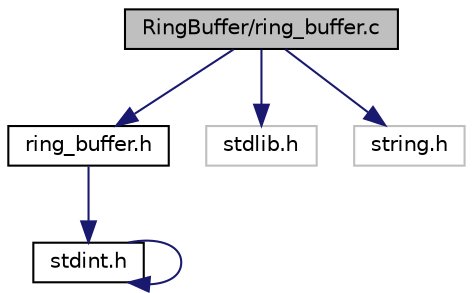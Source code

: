 digraph "RingBuffer/ring_buffer.c"
{
 // LATEX_PDF_SIZE
  edge [fontname="Helvetica",fontsize="10",labelfontname="Helvetica",labelfontsize="10"];
  node [fontname="Helvetica",fontsize="10",shape=record];
  Node1 [label="RingBuffer/ring_buffer.c",height=0.2,width=0.4,color="black", fillcolor="grey75", style="filled", fontcolor="black",tooltip="Source file of Ring Buffer module."];
  Node1 -> Node2 [color="midnightblue",fontsize="10",style="solid",fontname="Helvetica"];
  Node2 [label="ring_buffer.h",height=0.2,width=0.4,color="black", fillcolor="white", style="filled",URL="$ring__buffer_8h.html",tooltip="Header file of Ring Buffer module."];
  Node2 -> Node3 [color="midnightblue",fontsize="10",style="solid",fontname="Helvetica"];
  Node3 [label="stdint.h",height=0.2,width=0.4,color="black", fillcolor="white", style="filled",URL="$stdint_8h.html",tooltip=" "];
  Node3 -> Node3 [color="midnightblue",fontsize="10",style="solid",fontname="Helvetica"];
  Node1 -> Node4 [color="midnightblue",fontsize="10",style="solid",fontname="Helvetica"];
  Node4 [label="stdlib.h",height=0.2,width=0.4,color="grey75", fillcolor="white", style="filled",tooltip=" "];
  Node1 -> Node5 [color="midnightblue",fontsize="10",style="solid",fontname="Helvetica"];
  Node5 [label="string.h",height=0.2,width=0.4,color="grey75", fillcolor="white", style="filled",tooltip=" "];
}
